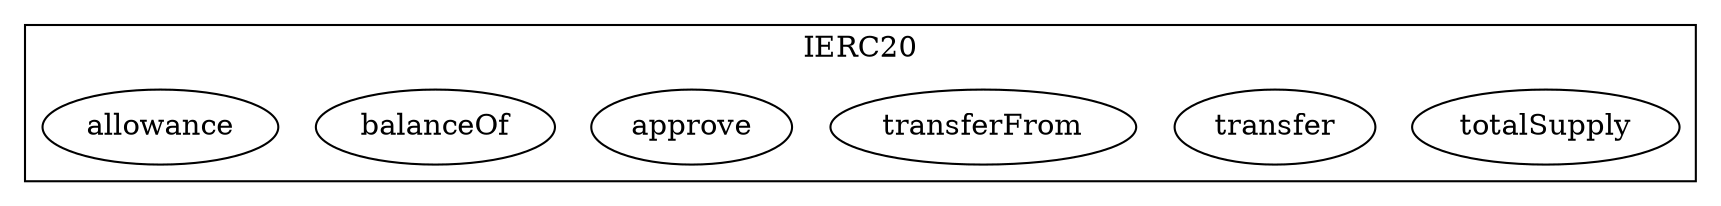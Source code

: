 strict digraph {
subgraph cluster_1284_IERC20 {
label = "IERC20"
"1284_totalSupply" [label="totalSupply"]
"1284_transfer" [label="transfer"]
"1284_transferFrom" [label="transferFrom"]
"1284_approve" [label="approve"]
"1284_balanceOf" [label="balanceOf"]
"1284_allowance" [label="allowance"]
}subgraph cluster_solidity {
label = "[Solidity]"
}
}
